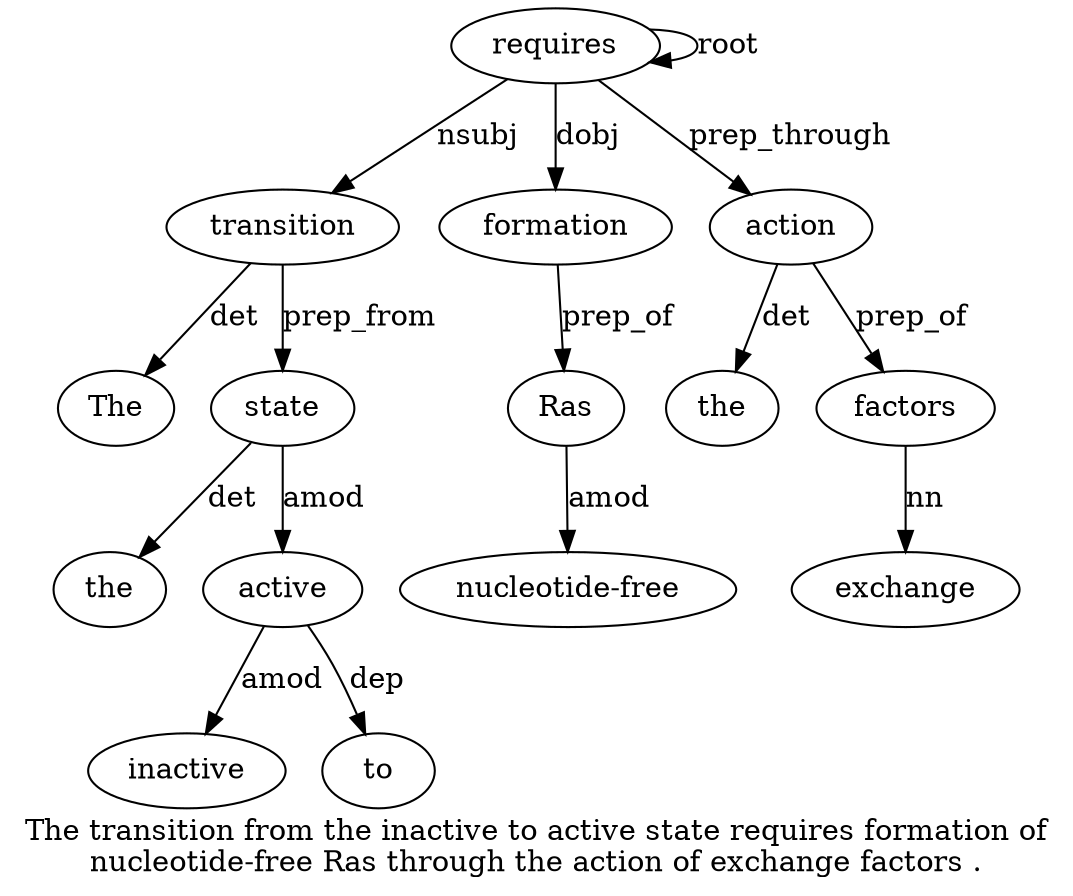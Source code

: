 digraph "The transition from the inactive to active state requires formation of nucleotide-free Ras through the action of exchange factors ." {
label="The transition from the inactive to active state requires formation of
nucleotide-free Ras through the action of exchange factors .";
transition2 [style=filled, fillcolor=white, label=transition];
The1 [style=filled, fillcolor=white, label=The];
transition2 -> The1  [label=det];
requires9 [style=filled, fillcolor=white, label=requires];
requires9 -> transition2  [label=nsubj];
state8 [style=filled, fillcolor=white, label=state];
the4 [style=filled, fillcolor=white, label=the];
state8 -> the4  [label=det];
active7 [style=filled, fillcolor=white, label=active];
inactive5 [style=filled, fillcolor=white, label=inactive];
active7 -> inactive5  [label=amod];
to6 [style=filled, fillcolor=white, label=to];
active7 -> to6  [label=dep];
state8 -> active7  [label=amod];
transition2 -> state8  [label=prep_from];
requires9 -> requires9  [label=root];
formation10 [style=filled, fillcolor=white, label=formation];
requires9 -> formation10  [label=dobj];
Ras13 [style=filled, fillcolor=white, label=Ras];
"nucleotide-free12" [style=filled, fillcolor=white, label="nucleotide-free"];
Ras13 -> "nucleotide-free12"  [label=amod];
formation10 -> Ras13  [label=prep_of];
action16 [style=filled, fillcolor=white, label=action];
the15 [style=filled, fillcolor=white, label=the];
action16 -> the15  [label=det];
requires9 -> action16  [label=prep_through];
factors19 [style=filled, fillcolor=white, label=factors];
exchange18 [style=filled, fillcolor=white, label=exchange];
factors19 -> exchange18  [label=nn];
action16 -> factors19  [label=prep_of];
}
